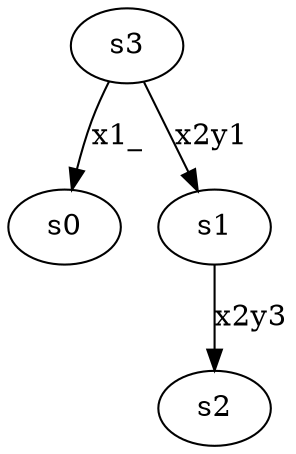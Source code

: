 digraph G {
    s3 -> s0 [label="x1_"];
    s1 -> s2 [label="x2y3"];
    s3 -> s1 [label="x2y1"];
}
